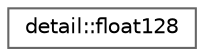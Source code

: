 digraph "类继承关系图"
{
 // LATEX_PDF_SIZE
  bgcolor="transparent";
  edge [fontname=Helvetica,fontsize=10,labelfontname=Helvetica,labelfontsize=10];
  node [fontname=Helvetica,fontsize=10,shape=box,height=0.2,width=0.4];
  rankdir="LR";
  Node0 [id="Node000000",label="detail::float128",height=0.2,width=0.4,color="grey40", fillcolor="white", style="filled",URL="$structdetail_1_1float128.html",tooltip=" "];
}
